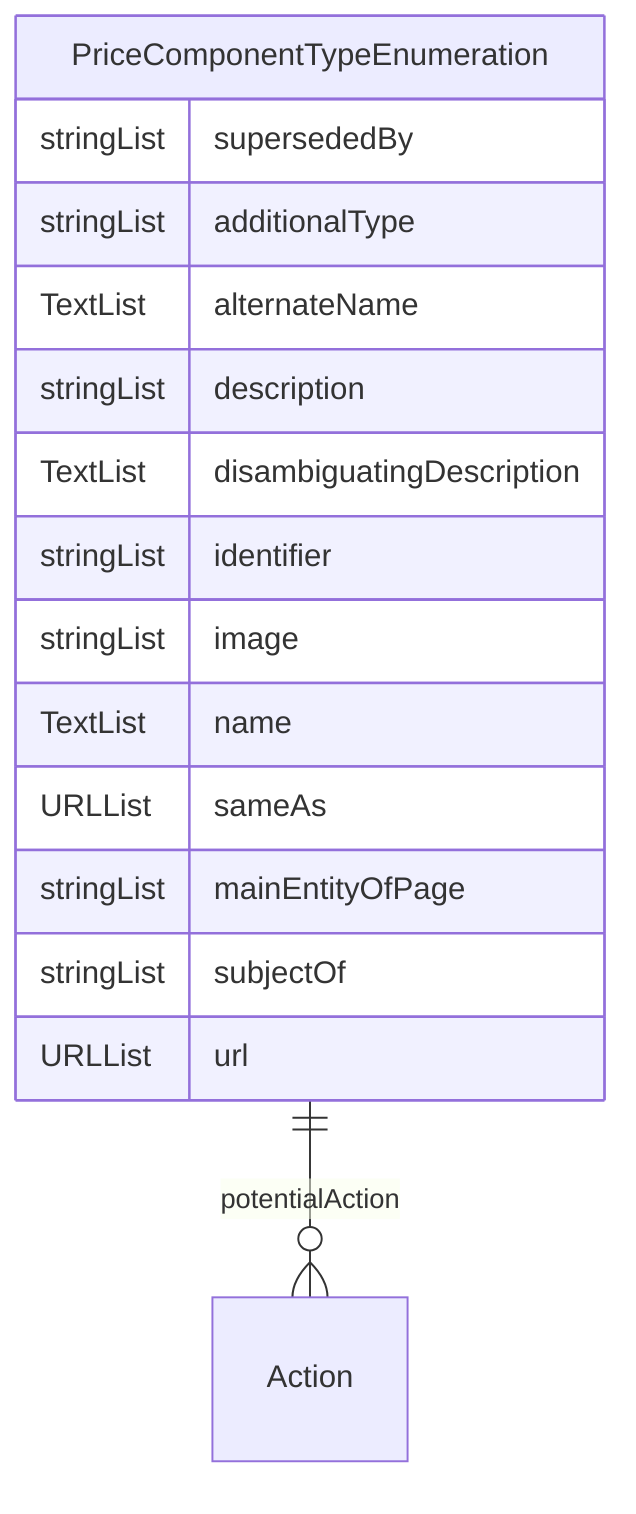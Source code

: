 erDiagram
PriceComponentTypeEnumeration {
    stringList supersededBy  
    stringList additionalType  
    TextList alternateName  
    stringList description  
    TextList disambiguatingDescription  
    stringList identifier  
    stringList image  
    TextList name  
    URLList sameAs  
    stringList mainEntityOfPage  
    stringList subjectOf  
    URLList url  
}

PriceComponentTypeEnumeration ||--}o Action : "potentialAction"